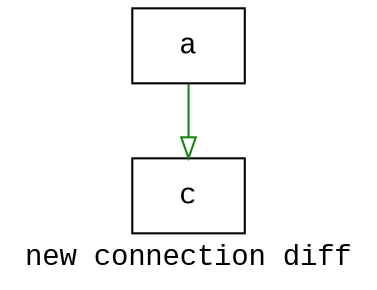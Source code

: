 digraph D {
    label="new connection diff";
    tooltip="new connection diff";
    bgcolor="#ffffff";
    fontcolor="#000000";
    fontname="Courier New";
    
    node1 [color="#000000",fontcolor="#000000",fontname="Courier New",shape="rectangle",tooltip="a",label="a"]
    
    node2 [color="#000000",fontcolor="#000000",fontname="Courier New",shape="rectangle",tooltip="c",label="c"]
    
    node1 -> node2 [arrowhead="empty",color="#158510",tooltip="a\n   ->\nc",]
}
